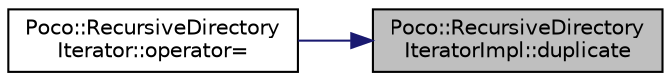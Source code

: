 digraph "Poco::RecursiveDirectoryIteratorImpl::duplicate"
{
 // LATEX_PDF_SIZE
  edge [fontname="Helvetica",fontsize="10",labelfontname="Helvetica",labelfontsize="10"];
  node [fontname="Helvetica",fontsize="10",shape=record];
  rankdir="RL";
  Node1 [label="Poco::RecursiveDirectory\lIteratorImpl::duplicate",height=0.2,width=0.4,color="black", fillcolor="grey75", style="filled", fontcolor="black",tooltip=" "];
  Node1 -> Node2 [dir="back",color="midnightblue",fontsize="10",style="solid"];
  Node2 [label="Poco::RecursiveDirectory\lIterator::operator=",height=0.2,width=0.4,color="black", fillcolor="white", style="filled",URL="$classPoco_1_1RecursiveDirectoryIterator.html#a2421be58f6ef6bf146aac83b05fe7de3",tooltip=" "];
}
